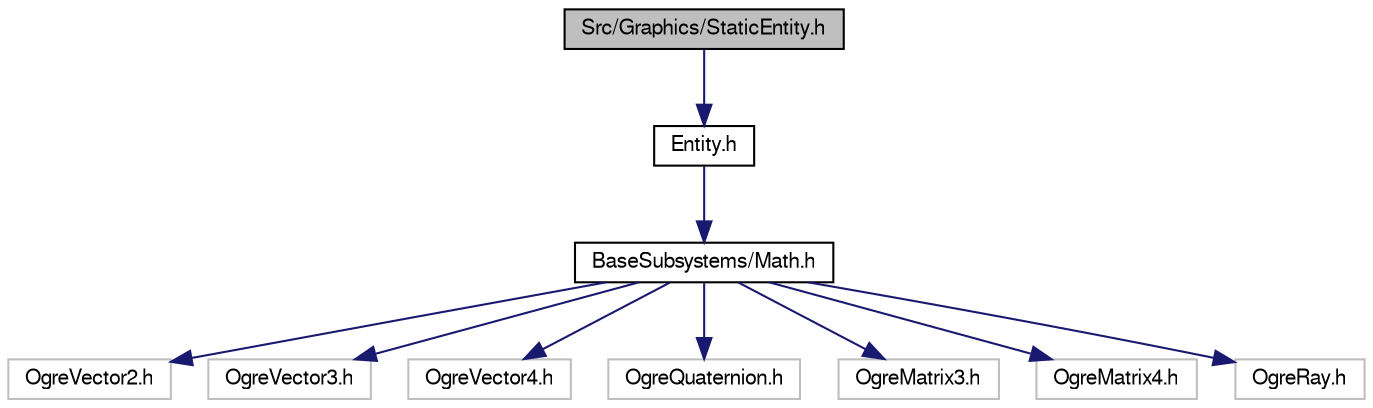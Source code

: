 digraph "Src/Graphics/StaticEntity.h"
{
  edge [fontname="FreeSans",fontsize="10",labelfontname="FreeSans",labelfontsize="10"];
  node [fontname="FreeSans",fontsize="10",shape=record];
  Node1 [label="Src/Graphics/StaticEntity.h",height=0.2,width=0.4,color="black", fillcolor="grey75", style="filled", fontcolor="black"];
  Node1 -> Node2 [color="midnightblue",fontsize="10",style="solid",fontname="FreeSans"];
  Node2 [label="Entity.h",height=0.2,width=0.4,color="black", fillcolor="white", style="filled",URL="$_graphics_2_entity_8h_source.html"];
  Node2 -> Node3 [color="midnightblue",fontsize="10",style="solid",fontname="FreeSans"];
  Node3 [label="BaseSubsystems/Math.h",height=0.2,width=0.4,color="black", fillcolor="white", style="filled",URL="$_math_8h.html",tooltip="Este fichero contiene la definición de ciertos tipos de datos utilizados por la aplicación y relacion..."];
  Node3 -> Node4 [color="midnightblue",fontsize="10",style="solid",fontname="FreeSans"];
  Node4 [label="OgreVector2.h",height=0.2,width=0.4,color="grey75", fillcolor="white", style="filled"];
  Node3 -> Node5 [color="midnightblue",fontsize="10",style="solid",fontname="FreeSans"];
  Node5 [label="OgreVector3.h",height=0.2,width=0.4,color="grey75", fillcolor="white", style="filled"];
  Node3 -> Node6 [color="midnightblue",fontsize="10",style="solid",fontname="FreeSans"];
  Node6 [label="OgreVector4.h",height=0.2,width=0.4,color="grey75", fillcolor="white", style="filled"];
  Node3 -> Node7 [color="midnightblue",fontsize="10",style="solid",fontname="FreeSans"];
  Node7 [label="OgreQuaternion.h",height=0.2,width=0.4,color="grey75", fillcolor="white", style="filled"];
  Node3 -> Node8 [color="midnightblue",fontsize="10",style="solid",fontname="FreeSans"];
  Node8 [label="OgreMatrix3.h",height=0.2,width=0.4,color="grey75", fillcolor="white", style="filled"];
  Node3 -> Node9 [color="midnightblue",fontsize="10",style="solid",fontname="FreeSans"];
  Node9 [label="OgreMatrix4.h",height=0.2,width=0.4,color="grey75", fillcolor="white", style="filled"];
  Node3 -> Node10 [color="midnightblue",fontsize="10",style="solid",fontname="FreeSans"];
  Node10 [label="OgreRay.h",height=0.2,width=0.4,color="grey75", fillcolor="white", style="filled"];
}
